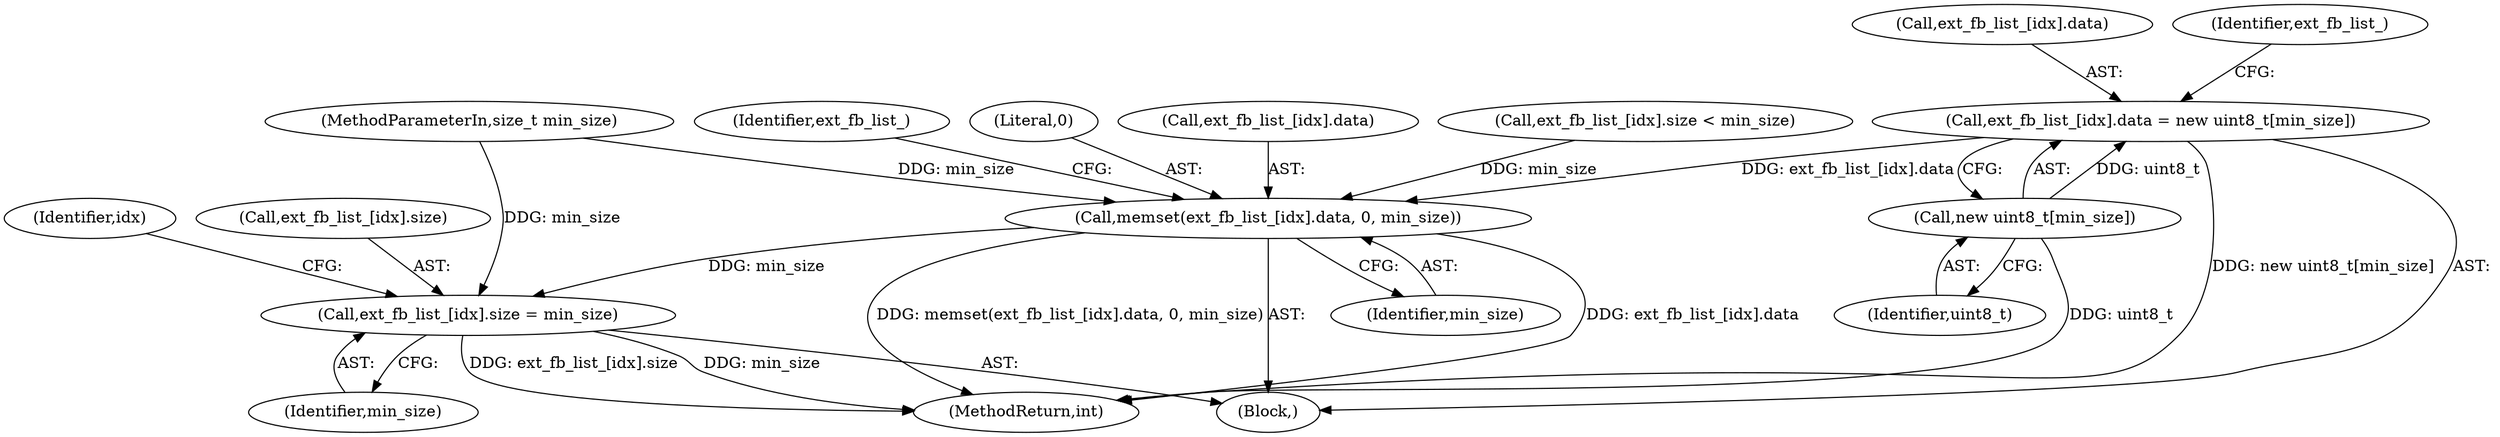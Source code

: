 digraph "0_Android_5a9753fca56f0eeb9f61e342b2fccffc364f9426_69@array" {
"1000133" [label="(Call,ext_fb_list_[idx].data = new uint8_t[min_size])"];
"1000139" [label="(Call,new uint8_t[min_size])"];
"1000141" [label="(Call,memset(ext_fb_list_[idx].data, 0, min_size))"];
"1000149" [label="(Call,ext_fb_list_[idx].size = min_size)"];
"1000161" [label="(MethodReturn,int)"];
"1000140" [label="(Identifier,uint8_t)"];
"1000134" [label="(Call,ext_fb_list_[idx].data)"];
"1000157" [label="(Identifier,idx)"];
"1000127" [label="(Block,)"];
"1000144" [label="(Identifier,ext_fb_list_)"];
"1000150" [label="(Call,ext_fb_list_[idx].size)"];
"1000149" [label="(Call,ext_fb_list_[idx].size = min_size)"];
"1000133" [label="(Call,ext_fb_list_[idx].data = new uint8_t[min_size])"];
"1000139" [label="(Call,new uint8_t[min_size])"];
"1000155" [label="(Identifier,min_size)"];
"1000141" [label="(Call,memset(ext_fb_list_[idx].data, 0, min_size))"];
"1000148" [label="(Identifier,min_size)"];
"1000152" [label="(Identifier,ext_fb_list_)"];
"1000101" [label="(MethodParameterIn,size_t min_size)"];
"1000147" [label="(Literal,0)"];
"1000142" [label="(Call,ext_fb_list_[idx].data)"];
"1000120" [label="(Call,ext_fb_list_[idx].size < min_size)"];
"1000133" -> "1000127"  [label="AST: "];
"1000133" -> "1000139"  [label="CFG: "];
"1000134" -> "1000133"  [label="AST: "];
"1000139" -> "1000133"  [label="AST: "];
"1000144" -> "1000133"  [label="CFG: "];
"1000133" -> "1000161"  [label="DDG: new uint8_t[min_size]"];
"1000139" -> "1000133"  [label="DDG: uint8_t"];
"1000133" -> "1000141"  [label="DDG: ext_fb_list_[idx].data"];
"1000139" -> "1000140"  [label="CFG: "];
"1000140" -> "1000139"  [label="AST: "];
"1000139" -> "1000161"  [label="DDG: uint8_t"];
"1000141" -> "1000127"  [label="AST: "];
"1000141" -> "1000148"  [label="CFG: "];
"1000142" -> "1000141"  [label="AST: "];
"1000147" -> "1000141"  [label="AST: "];
"1000148" -> "1000141"  [label="AST: "];
"1000152" -> "1000141"  [label="CFG: "];
"1000141" -> "1000161"  [label="DDG: ext_fb_list_[idx].data"];
"1000141" -> "1000161"  [label="DDG: memset(ext_fb_list_[idx].data, 0, min_size)"];
"1000120" -> "1000141"  [label="DDG: min_size"];
"1000101" -> "1000141"  [label="DDG: min_size"];
"1000141" -> "1000149"  [label="DDG: min_size"];
"1000149" -> "1000127"  [label="AST: "];
"1000149" -> "1000155"  [label="CFG: "];
"1000150" -> "1000149"  [label="AST: "];
"1000155" -> "1000149"  [label="AST: "];
"1000157" -> "1000149"  [label="CFG: "];
"1000149" -> "1000161"  [label="DDG: ext_fb_list_[idx].size"];
"1000149" -> "1000161"  [label="DDG: min_size"];
"1000101" -> "1000149"  [label="DDG: min_size"];
}
